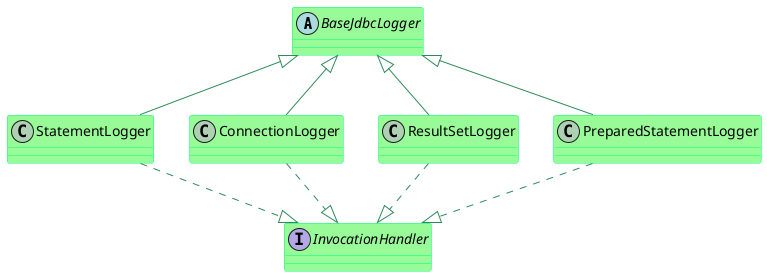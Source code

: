 @startuml
skinparam class {
	BackgroundColor PaleGreen
	ArrowColor SeaGreen
	BorderColor SpringGreen
}
skinparam stereotypeCBackgroundColor YellowGreen

abstract class BaseJdbcLogger
class StatementLogger
class ConnectionLogger
class ResultSetLogger
class PreparedStatementLogger
interface InvocationHandler


BaseJdbcLogger <|-- StatementLogger
BaseJdbcLogger <|-- ConnectionLogger
BaseJdbcLogger <|-- ResultSetLogger
BaseJdbcLogger <|-- PreparedStatementLogger

StatementLogger ..|> InvocationHandler
ConnectionLogger ..|> InvocationHandler
ResultSetLogger ..|> InvocationHandler
PreparedStatementLogger ..|> InvocationHandler

@enduml